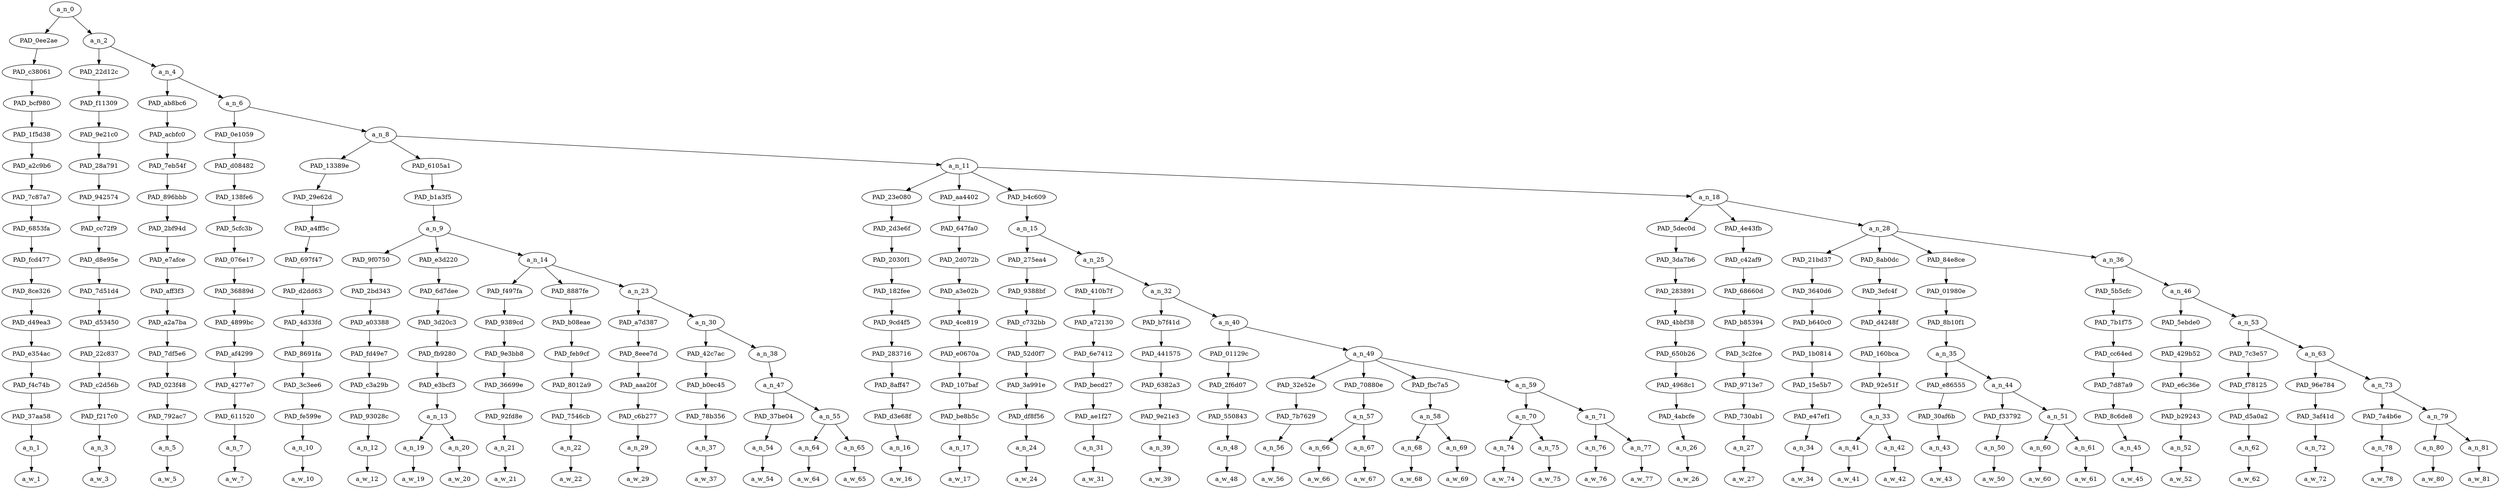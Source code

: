 strict digraph "" {
	a_n_0	[div_dir=1,
		index=0,
		level=15,
		pos="1.6513739691840277,15!",
		text_span="[0, 1, 2, 3, 4, 5, 6, 7, 8, 9, 10, 11, 12, 13, 14, 15, 16, 17, 18, 19, 20, 21, 22, 23, 24, 25, 26, 27, 28, 29, 30, 31, 32, 33, 34, \
35, 36, 37, 38, 39, 40, 41, 42, 43, 44, 45]",
		value=1.00000000];
	PAD_0ee2ae	[div_dir=-1,
		index=0,
		level=14,
		pos="0.0,14!",
		text_span="[0]",
		value=0.06571443];
	a_n_0 -> PAD_0ee2ae;
	a_n_2	[div_dir=1,
		index=1,
		level=14,
		pos="3.3027479383680554,14!",
		text_span="[1, 2, 3, 4, 5, 6, 7, 8, 9, 10, 11, 12, 13, 14, 15, 16, 17, 18, 19, 20, 21, 22, 23, 24, 25, 26, 27, 28, 29, 30, 31, 32, 33, 34, \
35, 36, 37, 38, 39, 40, 41, 42, 43, 44, 45]",
		value=0.93427067];
	a_n_0 -> a_n_2;
	PAD_c38061	[div_dir=-1,
		index=0,
		level=13,
		pos="0.0,13!",
		text_span="[0]",
		value=0.06571443];
	PAD_0ee2ae -> PAD_c38061;
	PAD_bcf980	[div_dir=-1,
		index=0,
		level=12,
		pos="0.0,12!",
		text_span="[0]",
		value=0.06571443];
	PAD_c38061 -> PAD_bcf980;
	PAD_1f5d38	[div_dir=-1,
		index=0,
		level=11,
		pos="0.0,11!",
		text_span="[0]",
		value=0.06571443];
	PAD_bcf980 -> PAD_1f5d38;
	PAD_a2c9b6	[div_dir=-1,
		index=0,
		level=10,
		pos="0.0,10!",
		text_span="[0]",
		value=0.06571443];
	PAD_1f5d38 -> PAD_a2c9b6;
	PAD_7c87a7	[div_dir=-1,
		index=0,
		level=9,
		pos="0.0,9!",
		text_span="[0]",
		value=0.06571443];
	PAD_a2c9b6 -> PAD_7c87a7;
	PAD_6853fa	[div_dir=-1,
		index=0,
		level=8,
		pos="0.0,8!",
		text_span="[0]",
		value=0.06571443];
	PAD_7c87a7 -> PAD_6853fa;
	PAD_fcd477	[div_dir=-1,
		index=0,
		level=7,
		pos="0.0,7!",
		text_span="[0]",
		value=0.06571443];
	PAD_6853fa -> PAD_fcd477;
	PAD_8ce326	[div_dir=-1,
		index=0,
		level=6,
		pos="0.0,6!",
		text_span="[0]",
		value=0.06571443];
	PAD_fcd477 -> PAD_8ce326;
	PAD_d49ea3	[div_dir=-1,
		index=0,
		level=5,
		pos="0.0,5!",
		text_span="[0]",
		value=0.06571443];
	PAD_8ce326 -> PAD_d49ea3;
	PAD_e354ac	[div_dir=-1,
		index=0,
		level=4,
		pos="0.0,4!",
		text_span="[0]",
		value=0.06571443];
	PAD_d49ea3 -> PAD_e354ac;
	PAD_f4c74b	[div_dir=-1,
		index=0,
		level=3,
		pos="0.0,3!",
		text_span="[0]",
		value=0.06571443];
	PAD_e354ac -> PAD_f4c74b;
	PAD_37aa58	[div_dir=-1,
		index=0,
		level=2,
		pos="0.0,2!",
		text_span="[0]",
		value=0.06571443];
	PAD_f4c74b -> PAD_37aa58;
	a_n_1	[div_dir=-1,
		index=0,
		level=1,
		pos="0.0,1!",
		text_span="[0]",
		value=0.06571443];
	PAD_37aa58 -> a_n_1;
	a_w_1	[div_dir=0,
		index=0,
		level=0,
		pos="0,0!",
		text_span="[0]",
		value=lmfao];
	a_n_1 -> a_w_1;
	PAD_22d12c	[div_dir=1,
		index=1,
		level=13,
		pos="1.0,13!",
		text_span="[1]",
		value=0.01518816];
	a_n_2 -> PAD_22d12c;
	a_n_4	[div_dir=1,
		index=2,
		level=13,
		pos="5.605495876736111,13!",
		text_span="[2, 3, 4, 5, 6, 7, 8, 9, 10, 11, 12, 13, 14, 15, 16, 17, 18, 19, 20, 21, 22, 23, 24, 25, 26, 27, 28, 29, 30, 31, 32, 33, 34, 35, \
36, 37, 38, 39, 40, 41, 42, 43, 44, 45]",
		value=0.91906675];
	a_n_2 -> a_n_4;
	PAD_f11309	[div_dir=1,
		index=1,
		level=12,
		pos="1.0,12!",
		text_span="[1]",
		value=0.01518816];
	PAD_22d12c -> PAD_f11309;
	PAD_9e21c0	[div_dir=1,
		index=1,
		level=11,
		pos="1.0,11!",
		text_span="[1]",
		value=0.01518816];
	PAD_f11309 -> PAD_9e21c0;
	PAD_28a791	[div_dir=1,
		index=1,
		level=10,
		pos="1.0,10!",
		text_span="[1]",
		value=0.01518816];
	PAD_9e21c0 -> PAD_28a791;
	PAD_942574	[div_dir=1,
		index=1,
		level=9,
		pos="1.0,9!",
		text_span="[1]",
		value=0.01518816];
	PAD_28a791 -> PAD_942574;
	PAD_cc72f9	[div_dir=1,
		index=1,
		level=8,
		pos="1.0,8!",
		text_span="[1]",
		value=0.01518816];
	PAD_942574 -> PAD_cc72f9;
	PAD_d8e95e	[div_dir=1,
		index=1,
		level=7,
		pos="1.0,7!",
		text_span="[1]",
		value=0.01518816];
	PAD_cc72f9 -> PAD_d8e95e;
	PAD_7d51d4	[div_dir=1,
		index=1,
		level=6,
		pos="1.0,6!",
		text_span="[1]",
		value=0.01518816];
	PAD_d8e95e -> PAD_7d51d4;
	PAD_d53450	[div_dir=1,
		index=1,
		level=5,
		pos="1.0,5!",
		text_span="[1]",
		value=0.01518816];
	PAD_7d51d4 -> PAD_d53450;
	PAD_22c837	[div_dir=1,
		index=1,
		level=4,
		pos="1.0,4!",
		text_span="[1]",
		value=0.01518816];
	PAD_d53450 -> PAD_22c837;
	PAD_c2d56b	[div_dir=1,
		index=1,
		level=3,
		pos="1.0,3!",
		text_span="[1]",
		value=0.01518816];
	PAD_22c837 -> PAD_c2d56b;
	PAD_f217c0	[div_dir=1,
		index=1,
		level=2,
		pos="1.0,2!",
		text_span="[1]",
		value=0.01518816];
	PAD_c2d56b -> PAD_f217c0;
	a_n_3	[div_dir=1,
		index=1,
		level=1,
		pos="1.0,1!",
		text_span="[1]",
		value=0.01518816];
	PAD_f217c0 -> a_n_3;
	a_w_3	[div_dir=0,
		index=1,
		level=0,
		pos="1,0!",
		text_span="[1]",
		value=heard];
	a_n_3 -> a_w_3;
	PAD_ab8bc6	[div_dir=-1,
		index=2,
		level=12,
		pos="2.0,12!",
		text_span="[2]",
		value=0.01369065];
	a_n_4 -> PAD_ab8bc6;
	a_n_6	[div_dir=1,
		index=3,
		level=12,
		pos="9.210991753472221,12!",
		text_span="[3, 4, 5, 6, 7, 8, 9, 10, 11, 12, 13, 14, 15, 16, 17, 18, 19, 20, 21, 22, 23, 24, 25, 26, 27, 28, 29, 30, 31, 32, 33, 34, 35, 36, \
37, 38, 39, 40, 41, 42, 43, 44, 45]",
		value=0.90536048];
	a_n_4 -> a_n_6;
	PAD_acbfc0	[div_dir=-1,
		index=2,
		level=11,
		pos="2.0,11!",
		text_span="[2]",
		value=0.01369065];
	PAD_ab8bc6 -> PAD_acbfc0;
	PAD_7eb54f	[div_dir=-1,
		index=2,
		level=10,
		pos="2.0,10!",
		text_span="[2]",
		value=0.01369065];
	PAD_acbfc0 -> PAD_7eb54f;
	PAD_896bbb	[div_dir=-1,
		index=2,
		level=9,
		pos="2.0,9!",
		text_span="[2]",
		value=0.01369065];
	PAD_7eb54f -> PAD_896bbb;
	PAD_2bf94d	[div_dir=-1,
		index=2,
		level=8,
		pos="2.0,8!",
		text_span="[2]",
		value=0.01369065];
	PAD_896bbb -> PAD_2bf94d;
	PAD_e7afce	[div_dir=-1,
		index=2,
		level=7,
		pos="2.0,7!",
		text_span="[2]",
		value=0.01369065];
	PAD_2bf94d -> PAD_e7afce;
	PAD_aff3f3	[div_dir=-1,
		index=2,
		level=6,
		pos="2.0,6!",
		text_span="[2]",
		value=0.01369065];
	PAD_e7afce -> PAD_aff3f3;
	PAD_a2a7ba	[div_dir=-1,
		index=2,
		level=5,
		pos="2.0,5!",
		text_span="[2]",
		value=0.01369065];
	PAD_aff3f3 -> PAD_a2a7ba;
	PAD_7df5e6	[div_dir=-1,
		index=2,
		level=4,
		pos="2.0,4!",
		text_span="[2]",
		value=0.01369065];
	PAD_a2a7ba -> PAD_7df5e6;
	PAD_023f48	[div_dir=-1,
		index=2,
		level=3,
		pos="2.0,3!",
		text_span="[2]",
		value=0.01369065];
	PAD_7df5e6 -> PAD_023f48;
	PAD_792ac7	[div_dir=-1,
		index=2,
		level=2,
		pos="2.0,2!",
		text_span="[2]",
		value=0.01369065];
	PAD_023f48 -> PAD_792ac7;
	a_n_5	[div_dir=-1,
		index=2,
		level=1,
		pos="2.0,1!",
		text_span="[2]",
		value=0.01369065];
	PAD_792ac7 -> a_n_5;
	a_w_5	[div_dir=0,
		index=2,
		level=0,
		pos="2,0!",
		text_span="[2]",
		value=about];
	a_n_5 -> a_w_5;
	PAD_0e1059	[div_dir=-1,
		index=3,
		level=11,
		pos="3.0,11!",
		text_span="[3]",
		value=0.01112817];
	a_n_6 -> PAD_0e1059;
	a_n_8	[div_dir=1,
		index=4,
		level=11,
		pos="15.421983506944445,11!",
		text_span="[4, 5, 6, 7, 8, 9, 10, 11, 12, 13, 14, 15, 16, 17, 18, 19, 20, 21, 22, 23, 24, 25, 26, 27, 28, 29, 30, 31, 32, 33, 34, 35, 36, 37, \
38, 39, 40, 41, 42, 43, 44, 45]",
		value=0.89421449];
	a_n_6 -> a_n_8;
	PAD_d08482	[div_dir=-1,
		index=3,
		level=10,
		pos="3.0,10!",
		text_span="[3]",
		value=0.01112817];
	PAD_0e1059 -> PAD_d08482;
	PAD_138fe6	[div_dir=-1,
		index=3,
		level=9,
		pos="3.0,9!",
		text_span="[3]",
		value=0.01112817];
	PAD_d08482 -> PAD_138fe6;
	PAD_5cfc3b	[div_dir=-1,
		index=3,
		level=8,
		pos="3.0,8!",
		text_span="[3]",
		value=0.01112817];
	PAD_138fe6 -> PAD_5cfc3b;
	PAD_076e17	[div_dir=-1,
		index=3,
		level=7,
		pos="3.0,7!",
		text_span="[3]",
		value=0.01112817];
	PAD_5cfc3b -> PAD_076e17;
	PAD_36889d	[div_dir=-1,
		index=3,
		level=6,
		pos="3.0,6!",
		text_span="[3]",
		value=0.01112817];
	PAD_076e17 -> PAD_36889d;
	PAD_4899bc	[div_dir=-1,
		index=3,
		level=5,
		pos="3.0,5!",
		text_span="[3]",
		value=0.01112817];
	PAD_36889d -> PAD_4899bc;
	PAD_af4299	[div_dir=-1,
		index=3,
		level=4,
		pos="3.0,4!",
		text_span="[3]",
		value=0.01112817];
	PAD_4899bc -> PAD_af4299;
	PAD_4277e7	[div_dir=-1,
		index=3,
		level=3,
		pos="3.0,3!",
		text_span="[3]",
		value=0.01112817];
	PAD_af4299 -> PAD_4277e7;
	PAD_611520	[div_dir=-1,
		index=3,
		level=2,
		pos="3.0,2!",
		text_span="[3]",
		value=0.01112817];
	PAD_4277e7 -> PAD_611520;
	a_n_7	[div_dir=-1,
		index=3,
		level=1,
		pos="3.0,1!",
		text_span="[3]",
		value=0.01112817];
	PAD_611520 -> a_n_7;
	a_w_7	[div_dir=0,
		index=3,
		level=0,
		pos="3,0!",
		text_span="[3]",
		value=that];
	a_n_7 -> a_w_7;
	PAD_13389e	[div_dir=1,
		index=5,
		level=10,
		pos="14.0,10!",
		text_span="[14]",
		value=0.01009745];
	a_n_8 -> PAD_13389e;
	PAD_6105a1	[div_dir=1,
		index=4,
		level=10,
		pos="5.9375,10!",
		text_span="[4, 5, 6, 7, 8, 9, 10, 11, 12, 13]",
		value=0.11297325];
	a_n_8 -> PAD_6105a1;
	a_n_11	[div_dir=-1,
		index=6,
		level=10,
		pos="26.328450520833336,10!",
		text_span="[15, 16, 17, 18, 19, 20, 21, 22, 23, 24, 25, 26, 27, 28, 29, 30, 31, 32, 33, 34, 35, 36, 37, 38, 39, 40, 41, 42, 43, 44, 45]",
		value=0.77112293];
	a_n_8 -> a_n_11;
	PAD_29e62d	[div_dir=1,
		index=5,
		level=9,
		pos="14.0,9!",
		text_span="[14]",
		value=0.01009745];
	PAD_13389e -> PAD_29e62d;
	PAD_a4ff5c	[div_dir=1,
		index=5,
		level=8,
		pos="14.0,8!",
		text_span="[14]",
		value=0.01009745];
	PAD_29e62d -> PAD_a4ff5c;
	PAD_697f47	[div_dir=1,
		index=7,
		level=7,
		pos="14.0,7!",
		text_span="[14]",
		value=0.01009745];
	PAD_a4ff5c -> PAD_697f47;
	PAD_d2dd63	[div_dir=1,
		index=9,
		level=6,
		pos="14.0,6!",
		text_span="[14]",
		value=0.01009745];
	PAD_697f47 -> PAD_d2dd63;
	PAD_4d33fd	[div_dir=1,
		index=10,
		level=5,
		pos="14.0,5!",
		text_span="[14]",
		value=0.01009745];
	PAD_d2dd63 -> PAD_4d33fd;
	PAD_8691fa	[div_dir=1,
		index=11,
		level=4,
		pos="14.0,4!",
		text_span="[14]",
		value=0.01009745];
	PAD_4d33fd -> PAD_8691fa;
	PAD_3c3ee6	[div_dir=1,
		index=11,
		level=3,
		pos="14.0,3!",
		text_span="[14]",
		value=0.01009745];
	PAD_8691fa -> PAD_3c3ee6;
	PAD_fe599e	[div_dir=1,
		index=12,
		level=2,
		pos="14.0,2!",
		text_span="[14]",
		value=0.01009745];
	PAD_3c3ee6 -> PAD_fe599e;
	a_n_10	[div_dir=1,
		index=14,
		level=1,
		pos="14.0,1!",
		text_span="[14]",
		value=0.01009745];
	PAD_fe599e -> a_n_10;
	a_w_10	[div_dir=0,
		index=14,
		level=0,
		pos="14,0!",
		text_span="[14]",
		value=but];
	a_n_10 -> a_w_10;
	PAD_b1a3f5	[div_dir=1,
		index=4,
		level=9,
		pos="5.9375,9!",
		text_span="[4, 5, 6, 7, 8, 9, 10, 11, 12, 13]",
		value=0.11297325];
	PAD_6105a1 -> PAD_b1a3f5;
	a_n_9	[div_dir=1,
		index=4,
		level=8,
		pos="5.9375,8!",
		text_span="[4, 5, 6, 7, 8, 9, 10, 11, 12, 13]",
		value=0.11297325];
	PAD_b1a3f5 -> a_n_9;
	PAD_9f0750	[div_dir=1,
		index=4,
		level=7,
		pos="4.0,7!",
		text_span="[4]",
		value=0.01005280];
	a_n_9 -> PAD_9f0750;
	PAD_e3d220	[div_dir=-1,
		index=5,
		level=7,
		pos="5.5,7!",
		text_span="[5, 6]",
		value=0.01881982];
	a_n_9 -> PAD_e3d220;
	a_n_14	[div_dir=1,
		index=6,
		level=7,
		pos="8.3125,7!",
		text_span="[7, 8, 9, 10, 11, 12, 13]",
		value=0.08406985];
	a_n_9 -> a_n_14;
	PAD_2bd343	[div_dir=1,
		index=4,
		level=6,
		pos="4.0,6!",
		text_span="[4]",
		value=0.01005280];
	PAD_9f0750 -> PAD_2bd343;
	PAD_a03388	[div_dir=1,
		index=4,
		level=5,
		pos="4.0,5!",
		text_span="[4]",
		value=0.01005280];
	PAD_2bd343 -> PAD_a03388;
	PAD_fd49e7	[div_dir=1,
		index=4,
		level=4,
		pos="4.0,4!",
		text_span="[4]",
		value=0.01005280];
	PAD_a03388 -> PAD_fd49e7;
	PAD_c3a29b	[div_dir=1,
		index=4,
		level=3,
		pos="4.0,3!",
		text_span="[4]",
		value=0.01005280];
	PAD_fd49e7 -> PAD_c3a29b;
	PAD_93028c	[div_dir=1,
		index=4,
		level=2,
		pos="4.0,2!",
		text_span="[4]",
		value=0.01005280];
	PAD_c3a29b -> PAD_93028c;
	a_n_12	[div_dir=1,
		index=4,
		level=1,
		pos="4.0,1!",
		text_span="[4]",
		value=0.01005280];
	PAD_93028c -> a_n_12;
	a_w_12	[div_dir=0,
		index=4,
		level=0,
		pos="4,0!",
		text_span="[4]",
		value=i];
	a_n_12 -> a_w_12;
	PAD_6d7dee	[div_dir=-1,
		index=5,
		level=6,
		pos="5.5,6!",
		text_span="[5, 6]",
		value=0.01881982];
	PAD_e3d220 -> PAD_6d7dee;
	PAD_3d20c3	[div_dir=-1,
		index=5,
		level=5,
		pos="5.5,5!",
		text_span="[5, 6]",
		value=0.01881982];
	PAD_6d7dee -> PAD_3d20c3;
	PAD_fb9280	[div_dir=-1,
		index=5,
		level=4,
		pos="5.5,4!",
		text_span="[5, 6]",
		value=0.01881982];
	PAD_3d20c3 -> PAD_fb9280;
	PAD_e3bcf3	[div_dir=-1,
		index=5,
		level=3,
		pos="5.5,3!",
		text_span="[5, 6]",
		value=0.01881982];
	PAD_fb9280 -> PAD_e3bcf3;
	a_n_13	[div_dir=-1,
		index=5,
		level=2,
		pos="5.5,2!",
		text_span="[5, 6]",
		value=0.01881982];
	PAD_e3bcf3 -> a_n_13;
	a_n_19	[div_dir=1,
		index=5,
		level=1,
		pos="5.0,1!",
		text_span="[5]",
		value=0.00884613];
	a_n_13 -> a_n_19;
	a_n_20	[div_dir=-1,
		index=6,
		level=1,
		pos="6.0,1!",
		text_span="[6]",
		value=0.00997283];
	a_n_13 -> a_n_20;
	a_w_19	[div_dir=0,
		index=5,
		level=0,
		pos="5,0!",
		text_span="[5]",
		value=just];
	a_n_19 -> a_w_19;
	a_w_20	[div_dir=0,
		index=6,
		level=0,
		pos="6,0!",
		text_span="[6]",
		value=about1];
	a_n_20 -> a_w_20;
	PAD_f497fa	[div_dir=-1,
		index=6,
		level=6,
		pos="7.0,6!",
		text_span="[7]",
		value=0.01113573];
	a_n_14 -> PAD_f497fa;
	PAD_8887fe	[div_dir=1,
		index=7,
		level=6,
		pos="8.0,6!",
		text_span="[8]",
		value=0.01029638];
	a_n_14 -> PAD_8887fe;
	a_n_23	[div_dir=1,
		index=8,
		level=6,
		pos="9.9375,6!",
		text_span="[9, 10, 11, 12, 13]",
		value=0.06260556];
	a_n_14 -> a_n_23;
	PAD_9389cd	[div_dir=-1,
		index=6,
		level=5,
		pos="7.0,5!",
		text_span="[7]",
		value=0.01113573];
	PAD_f497fa -> PAD_9389cd;
	PAD_9e3bb8	[div_dir=-1,
		index=6,
		level=4,
		pos="7.0,4!",
		text_span="[7]",
		value=0.01113573];
	PAD_9389cd -> PAD_9e3bb8;
	PAD_36699e	[div_dir=-1,
		index=6,
		level=3,
		pos="7.0,3!",
		text_span="[7]",
		value=0.01113573];
	PAD_9e3bb8 -> PAD_36699e;
	PAD_92fd8e	[div_dir=-1,
		index=6,
		level=2,
		pos="7.0,2!",
		text_span="[7]",
		value=0.01113573];
	PAD_36699e -> PAD_92fd8e;
	a_n_21	[div_dir=-1,
		index=7,
		level=1,
		pos="7.0,1!",
		text_span="[7]",
		value=0.01113573];
	PAD_92fd8e -> a_n_21;
	a_w_21	[div_dir=0,
		index=7,
		level=0,
		pos="7,0!",
		text_span="[7]",
		value=fell];
	a_n_21 -> a_w_21;
	PAD_b08eae	[div_dir=1,
		index=7,
		level=5,
		pos="8.0,5!",
		text_span="[8]",
		value=0.01029638];
	PAD_8887fe -> PAD_b08eae;
	PAD_feb9cf	[div_dir=1,
		index=7,
		level=4,
		pos="8.0,4!",
		text_span="[8]",
		value=0.01029638];
	PAD_b08eae -> PAD_feb9cf;
	PAD_8012a9	[div_dir=1,
		index=7,
		level=3,
		pos="8.0,3!",
		text_span="[8]",
		value=0.01029638];
	PAD_feb9cf -> PAD_8012a9;
	PAD_7546cb	[div_dir=1,
		index=7,
		level=2,
		pos="8.0,2!",
		text_span="[8]",
		value=0.01029638];
	PAD_8012a9 -> PAD_7546cb;
	a_n_22	[div_dir=1,
		index=8,
		level=1,
		pos="8.0,1!",
		text_span="[8]",
		value=0.01029638];
	PAD_7546cb -> a_n_22;
	a_w_22	[div_dir=0,
		index=8,
		level=0,
		pos="8,0!",
		text_span="[8]",
		value=over];
	a_n_22 -> a_w_22;
	PAD_a7d387	[div_dir=1,
		index=8,
		level=5,
		pos="9.0,5!",
		text_span="[9]",
		value=0.00922010];
	a_n_23 -> PAD_a7d387;
	a_n_30	[div_dir=1,
		index=9,
		level=5,
		pos="10.875,5!",
		text_span="[10, 11, 12, 13]",
		value=0.05333828];
	a_n_23 -> a_n_30;
	PAD_8eee7d	[div_dir=1,
		index=8,
		level=4,
		pos="9.0,4!",
		text_span="[9]",
		value=0.00922010];
	PAD_a7d387 -> PAD_8eee7d;
	PAD_aaa20f	[div_dir=1,
		index=8,
		level=3,
		pos="9.0,3!",
		text_span="[9]",
		value=0.00922010];
	PAD_8eee7d -> PAD_aaa20f;
	PAD_c6b277	[div_dir=1,
		index=8,
		level=2,
		pos="9.0,2!",
		text_span="[9]",
		value=0.00922010];
	PAD_aaa20f -> PAD_c6b277;
	a_n_29	[div_dir=1,
		index=9,
		level=1,
		pos="9.0,1!",
		text_span="[9]",
		value=0.00922010];
	PAD_c6b277 -> a_n_29;
	a_w_29	[div_dir=0,
		index=9,
		level=0,
		pos="9,0!",
		text_span="[9]",
		value=from];
	a_n_29 -> a_w_29;
	PAD_42c7ac	[div_dir=-1,
		index=9,
		level=4,
		pos="10.0,4!",
		text_span="[10]",
		value=0.01925379];
	a_n_30 -> PAD_42c7ac;
	a_n_38	[div_dir=1,
		index=10,
		level=4,
		pos="11.75,4!",
		text_span="[11, 12, 13]",
		value=0.03404160];
	a_n_30 -> a_n_38;
	PAD_b0ec45	[div_dir=-1,
		index=9,
		level=3,
		pos="10.0,3!",
		text_span="[10]",
		value=0.01925379];
	PAD_42c7ac -> PAD_b0ec45;
	PAD_78b356	[div_dir=-1,
		index=9,
		level=2,
		pos="10.0,2!",
		text_span="[10]",
		value=0.01925379];
	PAD_b0ec45 -> PAD_78b356;
	a_n_37	[div_dir=-1,
		index=10,
		level=1,
		pos="10.0,1!",
		text_span="[10]",
		value=0.01925379];
	PAD_78b356 -> a_n_37;
	a_w_37	[div_dir=0,
		index=10,
		level=0,
		pos="10,0!",
		text_span="[10]",
		value=laughter];
	a_n_37 -> a_w_37;
	a_n_47	[div_dir=1,
		index=10,
		level=3,
		pos="11.75,3!",
		text_span="[11, 12, 13]",
		value=0.03397082];
	a_n_38 -> a_n_47;
	PAD_37be04	[div_dir=1,
		index=10,
		level=2,
		pos="11.0,2!",
		text_span="[11]",
		value=0.01059705];
	a_n_47 -> PAD_37be04;
	a_n_55	[div_dir=1,
		index=11,
		level=2,
		pos="12.5,2!",
		text_span="[12, 13]",
		value=0.02330300];
	a_n_47 -> a_n_55;
	a_n_54	[div_dir=1,
		index=11,
		level=1,
		pos="11.0,1!",
		text_span="[11]",
		value=0.01059705];
	PAD_37be04 -> a_n_54;
	a_w_54	[div_dir=0,
		index=11,
		level=0,
		pos="11,0!",
		text_span="[11]",
		value=i1];
	a_n_54 -> a_w_54;
	a_n_64	[div_dir=1,
		index=12,
		level=1,
		pos="12.0,1!",
		text_span="[12]",
		value=0.01059808];
	a_n_55 -> a_n_64;
	a_n_65	[div_dir=1,
		index=13,
		level=1,
		pos="13.0,1!",
		text_span="[13]",
		value=0.01263186];
	a_n_55 -> a_n_65;
	a_w_64	[div_dir=0,
		index=12,
		level=0,
		pos="12,0!",
		text_span="[12]",
		value=am];
	a_n_64 -> a_w_64;
	a_w_65	[div_dir=0,
		index=13,
		level=0,
		pos="13,0!",
		text_span="[13]",
		value=sorry];
	a_n_65 -> a_w_65;
	PAD_23e080	[div_dir=1,
		index=7,
		level=9,
		pos="28.0,9!",
		text_span="[28]",
		value=0.01459654];
	a_n_11 -> PAD_23e080;
	PAD_aa4402	[div_dir=-1,
		index=8,
		level=9,
		pos="29.0,9!",
		text_span="[29]",
		value=0.01392411];
	a_n_11 -> PAD_aa4402;
	PAD_b4c609	[div_dir=-1,
		index=6,
		level=9,
		pos="16.1171875,9!",
		text_span="[15, 16, 17, 18, 19, 20, 21, 22, 23, 24, 25, 26, 27]",
		value=0.46420937];
	a_n_11 -> PAD_b4c609;
	a_n_18	[div_dir=1,
		index=9,
		level=9,
		pos="32.196614583333336,9!",
		text_span="[30, 31, 32, 33, 34, 35, 36, 37, 38, 39, 40, 41, 42, 43, 44, 45]",
		value=0.27839113];
	a_n_11 -> a_n_18;
	PAD_2d3e6f	[div_dir=1,
		index=7,
		level=8,
		pos="28.0,8!",
		text_span="[28]",
		value=0.01459654];
	PAD_23e080 -> PAD_2d3e6f;
	PAD_2030f1	[div_dir=1,
		index=10,
		level=7,
		pos="28.0,7!",
		text_span="[28]",
		value=0.01459654];
	PAD_2d3e6f -> PAD_2030f1;
	PAD_182fee	[div_dir=1,
		index=13,
		level=6,
		pos="28.0,6!",
		text_span="[28]",
		value=0.01459654];
	PAD_2030f1 -> PAD_182fee;
	PAD_9cd4f5	[div_dir=1,
		index=15,
		level=5,
		pos="28.0,5!",
		text_span="[28]",
		value=0.01459654];
	PAD_182fee -> PAD_9cd4f5;
	PAD_283716	[div_dir=1,
		index=17,
		level=4,
		pos="28.0,4!",
		text_span="[28]",
		value=0.01459654];
	PAD_9cd4f5 -> PAD_283716;
	PAD_8aff47	[div_dir=1,
		index=20,
		level=3,
		pos="28.0,3!",
		text_span="[28]",
		value=0.01459654];
	PAD_283716 -> PAD_8aff47;
	PAD_d3e68f	[div_dir=1,
		index=22,
		level=2,
		pos="28.0,2!",
		text_span="[28]",
		value=0.01459654];
	PAD_8aff47 -> PAD_d3e68f;
	a_n_16	[div_dir=1,
		index=28,
		level=1,
		pos="28.0,1!",
		text_span="[28]",
		value=0.01459654];
	PAD_d3e68f -> a_n_16;
	a_w_16	[div_dir=0,
		index=28,
		level=0,
		pos="28,0!",
		text_span="[28]",
		value=then];
	a_n_16 -> a_w_16;
	PAD_647fa0	[div_dir=-1,
		index=8,
		level=8,
		pos="29.0,8!",
		text_span="[29]",
		value=0.01392411];
	PAD_aa4402 -> PAD_647fa0;
	PAD_2d072b	[div_dir=-1,
		index=11,
		level=7,
		pos="29.0,7!",
		text_span="[29]",
		value=0.01392411];
	PAD_647fa0 -> PAD_2d072b;
	PAD_a3e02b	[div_dir=-1,
		index=14,
		level=6,
		pos="29.0,6!",
		text_span="[29]",
		value=0.01392411];
	PAD_2d072b -> PAD_a3e02b;
	PAD_4ce819	[div_dir=-1,
		index=16,
		level=5,
		pos="29.0,5!",
		text_span="[29]",
		value=0.01392411];
	PAD_a3e02b -> PAD_4ce819;
	PAD_e0670a	[div_dir=-1,
		index=18,
		level=4,
		pos="29.0,4!",
		text_span="[29]",
		value=0.01392411];
	PAD_4ce819 -> PAD_e0670a;
	PAD_107baf	[div_dir=-1,
		index=21,
		level=3,
		pos="29.0,3!",
		text_span="[29]",
		value=0.01392411];
	PAD_e0670a -> PAD_107baf;
	PAD_be8b5c	[div_dir=-1,
		index=23,
		level=2,
		pos="29.0,2!",
		text_span="[29]",
		value=0.01392411];
	PAD_107baf -> PAD_be8b5c;
	a_n_17	[div_dir=-1,
		index=29,
		level=1,
		pos="29.0,1!",
		text_span="[29]",
		value=0.01392411];
	PAD_be8b5c -> a_n_17;
	a_w_17	[div_dir=0,
		index=29,
		level=0,
		pos="29,0!",
		text_span="[29]",
		value=they];
	a_n_17 -> a_w_17;
	a_n_15	[div_dir=-1,
		index=6,
		level=8,
		pos="16.1171875,8!",
		text_span="[15, 16, 17, 18, 19, 20, 21, 22, 23, 24, 25, 26, 27]",
		value=0.46420937];
	PAD_b4c609 -> a_n_15;
	PAD_275ea4	[div_dir=1,
		index=8,
		level=7,
		pos="15.0,7!",
		text_span="[15]",
		value=0.01049058];
	a_n_15 -> PAD_275ea4;
	a_n_25	[div_dir=-1,
		index=9,
		level=7,
		pos="17.234375,7!",
		text_span="[16, 17, 18, 19, 20, 21, 22, 23, 24, 25, 26, 27]",
		value=0.45363591];
	a_n_15 -> a_n_25;
	PAD_9388bf	[div_dir=1,
		index=10,
		level=6,
		pos="15.0,6!",
		text_span="[15]",
		value=0.01049058];
	PAD_275ea4 -> PAD_9388bf;
	PAD_c732bb	[div_dir=1,
		index=11,
		level=5,
		pos="15.0,5!",
		text_span="[15]",
		value=0.01049058];
	PAD_9388bf -> PAD_c732bb;
	PAD_52d0f7	[div_dir=1,
		index=12,
		level=4,
		pos="15.0,4!",
		text_span="[15]",
		value=0.01049058];
	PAD_c732bb -> PAD_52d0f7;
	PAD_3a991e	[div_dir=1,
		index=12,
		level=3,
		pos="15.0,3!",
		text_span="[15]",
		value=0.01049058];
	PAD_52d0f7 -> PAD_3a991e;
	PAD_df8f56	[div_dir=1,
		index=13,
		level=2,
		pos="15.0,2!",
		text_span="[15]",
		value=0.01049058];
	PAD_3a991e -> PAD_df8f56;
	a_n_24	[div_dir=1,
		index=15,
		level=1,
		pos="15.0,1!",
		text_span="[15]",
		value=0.01049058];
	PAD_df8f56 -> a_n_24;
	a_w_24	[div_dir=0,
		index=15,
		level=0,
		pos="15,0!",
		text_span="[15]",
		value=if];
	a_n_24 -> a_w_24;
	PAD_410b7f	[div_dir=1,
		index=11,
		level=6,
		pos="16.0,6!",
		text_span="[16]",
		value=0.01441654];
	a_n_25 -> PAD_410b7f;
	a_n_32	[div_dir=-1,
		index=12,
		level=6,
		pos="18.46875,6!",
		text_span="[17, 18, 19, 20, 21, 22, 23, 24, 25, 26, 27]",
		value=0.43911895];
	a_n_25 -> a_n_32;
	PAD_a72130	[div_dir=1,
		index=12,
		level=5,
		pos="16.0,5!",
		text_span="[16]",
		value=0.01441654];
	PAD_410b7f -> PAD_a72130;
	PAD_6e7412	[div_dir=1,
		index=13,
		level=4,
		pos="16.0,4!",
		text_span="[16]",
		value=0.01441654];
	PAD_a72130 -> PAD_6e7412;
	PAD_becd27	[div_dir=1,
		index=13,
		level=3,
		pos="16.0,3!",
		text_span="[16]",
		value=0.01441654];
	PAD_6e7412 -> PAD_becd27;
	PAD_ae1f27	[div_dir=1,
		index=14,
		level=2,
		pos="16.0,2!",
		text_span="[16]",
		value=0.01441654];
	PAD_becd27 -> PAD_ae1f27;
	a_n_31	[div_dir=1,
		index=16,
		level=1,
		pos="16.0,1!",
		text_span="[16]",
		value=0.01441654];
	PAD_ae1f27 -> a_n_31;
	a_w_31	[div_dir=0,
		index=16,
		level=0,
		pos="16,0!",
		text_span="[16]",
		value=someone];
	a_n_31 -> a_w_31;
	PAD_b7f41d	[div_dir=1,
		index=13,
		level=5,
		pos="17.0,5!",
		text_span="[17]",
		value=0.00994670];
	a_n_32 -> PAD_b7f41d;
	a_n_40	[div_dir=-1,
		index=14,
		level=5,
		pos="19.9375,5!",
		text_span="[18, 19, 20, 21, 22, 23, 24, 25, 26, 27]",
		value=0.42906186];
	a_n_32 -> a_n_40;
	PAD_441575	[div_dir=1,
		index=14,
		level=4,
		pos="17.0,4!",
		text_span="[17]",
		value=0.00994670];
	PAD_b7f41d -> PAD_441575;
	PAD_6382a3	[div_dir=1,
		index=14,
		level=3,
		pos="17.0,3!",
		text_span="[17]",
		value=0.00994670];
	PAD_441575 -> PAD_6382a3;
	PAD_9e21e3	[div_dir=1,
		index=15,
		level=2,
		pos="17.0,2!",
		text_span="[17]",
		value=0.00994670];
	PAD_6382a3 -> PAD_9e21e3;
	a_n_39	[div_dir=1,
		index=17,
		level=1,
		pos="17.0,1!",
		text_span="[17]",
		value=0.00994670];
	PAD_9e21e3 -> a_n_39;
	a_w_39	[div_dir=0,
		index=17,
		level=0,
		pos="17,0!",
		text_span="[17]",
		value=can];
	a_n_39 -> a_w_39;
	PAD_01129c	[div_dir=1,
		index=15,
		level=4,
		pos="18.0,4!",
		text_span="[18]",
		value=0.01168855];
	a_n_40 -> PAD_01129c;
	a_n_49	[div_dir=-1,
		index=16,
		level=4,
		pos="21.875,4!",
		text_span="[19, 20, 21, 22, 23, 24, 25, 26, 27]",
		value=0.41724881];
	a_n_40 -> a_n_49;
	PAD_2f6d07	[div_dir=1,
		index=15,
		level=3,
		pos="18.0,3!",
		text_span="[18]",
		value=0.01168855];
	PAD_01129c -> PAD_2f6d07;
	PAD_550843	[div_dir=1,
		index=16,
		level=2,
		pos="18.0,2!",
		text_span="[18]",
		value=0.01168855];
	PAD_2f6d07 -> PAD_550843;
	a_n_48	[div_dir=1,
		index=18,
		level=1,
		pos="18.0,1!",
		text_span="[18]",
		value=0.01168855];
	PAD_550843 -> a_n_48;
	a_w_48	[div_dir=0,
		index=18,
		level=0,
		pos="18,0!",
		text_span="[18]",
		value=get];
	a_n_48 -> a_w_48;
	PAD_32e52e	[div_dir=1,
		index=16,
		level=3,
		pos="19.0,3!",
		text_span="[19]",
		value=0.03062298];
	a_n_49 -> PAD_32e52e;
	PAD_70880e	[div_dir=1,
		index=17,
		level=3,
		pos="20.5,3!",
		text_span="[20, 21]",
		value=0.04946595];
	a_n_49 -> PAD_70880e;
	PAD_fbc7a5	[div_dir=-1,
		index=18,
		level=3,
		pos="22.5,3!",
		text_span="[22, 23]",
		value=0.05959996];
	a_n_49 -> PAD_fbc7a5;
	a_n_59	[div_dir=-1,
		index=19,
		level=3,
		pos="25.5,3!",
		text_span="[24, 25, 26, 27]",
		value=0.27742070];
	a_n_49 -> a_n_59;
	PAD_7b7629	[div_dir=1,
		index=17,
		level=2,
		pos="19.0,2!",
		text_span="[19]",
		value=0.03062298];
	PAD_32e52e -> PAD_7b7629;
	a_n_56	[div_dir=1,
		index=19,
		level=1,
		pos="19.0,1!",
		text_span="[19]",
		value=0.03062298];
	PAD_7b7629 -> a_n_56;
	a_w_56	[div_dir=0,
		index=19,
		level=0,
		pos="19,0!",
		text_span="[19]",
		value=banned];
	a_n_56 -> a_w_56;
	a_n_57	[div_dir=1,
		index=18,
		level=2,
		pos="20.5,2!",
		text_span="[20, 21]",
		value=0.04946595];
	PAD_70880e -> a_n_57;
	a_n_66	[div_dir=-1,
		index=20,
		level=1,
		pos="20.0,1!",
		text_span="[20]",
		value=0.01353044];
	a_n_57 -> a_n_66;
	a_n_67	[div_dir=1,
		index=21,
		level=1,
		pos="21.0,1!",
		text_span="[21]",
		value=0.03588240];
	a_n_57 -> a_n_67;
	a_w_66	[div_dir=0,
		index=20,
		level=0,
		pos="20,0!",
		text_span="[20]",
		value=on];
	a_n_66 -> a_w_66;
	a_w_67	[div_dir=0,
		index=21,
		level=0,
		pos="21,0!",
		text_span="[21]",
		value=twitter];
	a_n_67 -> a_w_67;
	a_n_58	[div_dir=-1,
		index=19,
		level=2,
		pos="22.5,2!",
		text_span="[22, 23]",
		value=0.05959996];
	PAD_fbc7a5 -> a_n_58;
	a_n_68	[div_dir=1,
		index=22,
		level=1,
		pos="22.0,1!",
		text_span="[22]",
		value=0.03195263];
	a_n_58 -> a_n_68;
	a_n_69	[div_dir=-1,
		index=23,
		level=1,
		pos="23.0,1!",
		text_span="[23]",
		value=0.02762701];
	a_n_58 -> a_n_69;
	a_w_68	[div_dir=0,
		index=22,
		level=0,
		pos="22,0!",
		text_span="[22]",
		value=for];
	a_n_68 -> a_w_68;
	a_w_69	[div_dir=0,
		index=23,
		level=0,
		pos="23,0!",
		text_span="[23]",
		value=off];
	a_n_69 -> a_w_69;
	a_n_70	[div_dir=-1,
		index=20,
		level=2,
		pos="24.5,2!",
		text_span="[24, 25]",
		value=0.17852170];
	a_n_59 -> a_n_70;
	a_n_71	[div_dir=-1,
		index=21,
		level=2,
		pos="26.5,2!",
		text_span="[26, 27]",
		value=0.09865397];
	a_n_59 -> a_n_71;
	a_n_74	[div_dir=-1,
		index=24,
		level=1,
		pos="24.0,1!",
		text_span="[24]",
		value=0.03933194];
	a_n_70 -> a_n_74;
	a_n_75	[div_dir=-1,
		index=25,
		level=1,
		pos="25.0,1!",
		text_span="[25]",
		value=0.13897701];
	a_n_70 -> a_n_75;
	a_w_74	[div_dir=0,
		index=24,
		level=0,
		pos="24,0!",
		text_span="[24]",
		value=the];
	a_n_74 -> a_w_74;
	a_w_75	[div_dir=0,
		index=25,
		level=0,
		pos="25,0!",
		text_span="[25]",
		value=reservation];
	a_n_75 -> a_w_75;
	a_n_76	[div_dir=1,
		index=26,
		level=1,
		pos="26.0,1!",
		text_span="[26]",
		value=0.04661660];
	a_n_71 -> a_n_76;
	a_n_77	[div_dir=-1,
		index=27,
		level=1,
		pos="27.0,1!",
		text_span="[27]",
		value=0.05190331];
	a_n_71 -> a_n_77;
	a_w_76	[div_dir=0,
		index=26,
		level=0,
		pos="26,0!",
		text_span="[26]",
		value=thought];
	a_n_76 -> a_w_76;
	a_w_77	[div_dir=0,
		index=27,
		level=0,
		pos="27,0!",
		text_span="[27]",
		value=crimes];
	a_n_77 -> a_w_77;
	PAD_5dec0d	[div_dir=1,
		index=9,
		level=8,
		pos="30.0,8!",
		text_span="[30]",
		value=0.01169741];
	a_n_18 -> PAD_5dec0d;
	PAD_4e43fb	[div_dir=-1,
		index=10,
		level=8,
		pos="31.0,8!",
		text_span="[31]",
		value=0.01053065];
	a_n_18 -> PAD_4e43fb;
	a_n_28	[div_dir=1,
		index=11,
		level=8,
		pos="35.58984375,8!",
		text_span="[32, 33, 34, 35, 36, 37, 38, 39, 40, 41, 42, 43, 44, 45]",
		value=0.25609757];
	a_n_18 -> a_n_28;
	PAD_3da7b6	[div_dir=1,
		index=12,
		level=7,
		pos="30.0,7!",
		text_span="[30]",
		value=0.01169741];
	PAD_5dec0d -> PAD_3da7b6;
	PAD_283891	[div_dir=1,
		index=15,
		level=6,
		pos="30.0,6!",
		text_span="[30]",
		value=0.01169741];
	PAD_3da7b6 -> PAD_283891;
	PAD_4bbf38	[div_dir=1,
		index=17,
		level=5,
		pos="30.0,5!",
		text_span="[30]",
		value=0.01169741];
	PAD_283891 -> PAD_4bbf38;
	PAD_650b26	[div_dir=1,
		index=19,
		level=4,
		pos="30.0,4!",
		text_span="[30]",
		value=0.01169741];
	PAD_4bbf38 -> PAD_650b26;
	PAD_4968c1	[div_dir=1,
		index=22,
		level=3,
		pos="30.0,3!",
		text_span="[30]",
		value=0.01169741];
	PAD_650b26 -> PAD_4968c1;
	PAD_4abcfe	[div_dir=1,
		index=24,
		level=2,
		pos="30.0,2!",
		text_span="[30]",
		value=0.01169741];
	PAD_4968c1 -> PAD_4abcfe;
	a_n_26	[div_dir=1,
		index=30,
		level=1,
		pos="30.0,1!",
		text_span="[30]",
		value=0.01169741];
	PAD_4abcfe -> a_n_26;
	a_w_26	[div_dir=0,
		index=30,
		level=0,
		pos="30,0!",
		text_span="[30]",
		value=can1];
	a_n_26 -> a_w_26;
	PAD_c42af9	[div_dir=-1,
		index=13,
		level=7,
		pos="31.0,7!",
		text_span="[31]",
		value=0.01053065];
	PAD_4e43fb -> PAD_c42af9;
	PAD_68660d	[div_dir=-1,
		index=16,
		level=6,
		pos="31.0,6!",
		text_span="[31]",
		value=0.01053065];
	PAD_c42af9 -> PAD_68660d;
	PAD_b85394	[div_dir=-1,
		index=18,
		level=5,
		pos="31.0,5!",
		text_span="[31]",
		value=0.01053065];
	PAD_68660d -> PAD_b85394;
	PAD_3c2fce	[div_dir=-1,
		index=20,
		level=4,
		pos="31.0,4!",
		text_span="[31]",
		value=0.01053065];
	PAD_b85394 -> PAD_3c2fce;
	PAD_9713e7	[div_dir=-1,
		index=23,
		level=3,
		pos="31.0,3!",
		text_span="[31]",
		value=0.01053065];
	PAD_3c2fce -> PAD_9713e7;
	PAD_730ab1	[div_dir=-1,
		index=25,
		level=2,
		pos="31.0,2!",
		text_span="[31]",
		value=0.01053065];
	PAD_9713e7 -> PAD_730ab1;
	a_n_27	[div_dir=-1,
		index=31,
		level=1,
		pos="31.0,1!",
		text_span="[31]",
		value=0.01053065];
	PAD_730ab1 -> a_n_27;
	a_w_27	[div_dir=0,
		index=31,
		level=0,
		pos="31,0!",
		text_span="[31]",
		value=not];
	a_n_27 -> a_w_27;
	PAD_21bd37	[div_dir=1,
		index=15,
		level=7,
		pos="34.0,7!",
		text_span="[34]",
		value=0.02752776];
	a_n_28 -> PAD_21bd37;
	PAD_8ab0dc	[div_dir=1,
		index=14,
		level=7,
		pos="32.5,7!",
		text_span="[32, 33]",
		value=0.02408847];
	a_n_28 -> PAD_8ab0dc;
	PAD_84e8ce	[div_dir=1,
		index=16,
		level=7,
		pos="35.875,7!",
		text_span="[35, 36, 37, 38]",
		value=0.09190744];
	a_n_28 -> PAD_84e8ce;
	a_n_36	[div_dir=-1,
		index=17,
		level=7,
		pos="39.984375,7!",
		text_span="[39, 40, 41, 42, 43, 44, 45]",
		value=0.11250619];
	a_n_28 -> a_n_36;
	PAD_3640d6	[div_dir=1,
		index=18,
		level=6,
		pos="34.0,6!",
		text_span="[34]",
		value=0.02752776];
	PAD_21bd37 -> PAD_3640d6;
	PAD_b640c0	[div_dir=1,
		index=20,
		level=5,
		pos="34.0,5!",
		text_span="[34]",
		value=0.02752776];
	PAD_3640d6 -> PAD_b640c0;
	PAD_1b0814	[div_dir=1,
		index=22,
		level=4,
		pos="34.0,4!",
		text_span="[34]",
		value=0.02752776];
	PAD_b640c0 -> PAD_1b0814;
	PAD_15e5b7	[div_dir=1,
		index=25,
		level=3,
		pos="34.0,3!",
		text_span="[34]",
		value=0.02752776];
	PAD_1b0814 -> PAD_15e5b7;
	PAD_e47ef1	[div_dir=1,
		index=27,
		level=2,
		pos="34.0,2!",
		text_span="[34]",
		value=0.02752776];
	PAD_15e5b7 -> PAD_e47ef1;
	a_n_34	[div_dir=1,
		index=34,
		level=1,
		pos="34.0,1!",
		text_span="[34]",
		value=0.02752776];
	PAD_e47ef1 -> a_n_34;
	a_w_34	[div_dir=0,
		index=34,
		level=0,
		pos="34,0!",
		text_span="[34]",
		value=and];
	a_n_34 -> a_w_34;
	PAD_3efc4f	[div_dir=1,
		index=17,
		level=6,
		pos="32.5,6!",
		text_span="[32, 33]",
		value=0.02408847];
	PAD_8ab0dc -> PAD_3efc4f;
	PAD_d4248f	[div_dir=1,
		index=19,
		level=5,
		pos="32.5,5!",
		text_span="[32, 33]",
		value=0.02408847];
	PAD_3efc4f -> PAD_d4248f;
	PAD_160bca	[div_dir=1,
		index=21,
		level=4,
		pos="32.5,4!",
		text_span="[32, 33]",
		value=0.02408847];
	PAD_d4248f -> PAD_160bca;
	PAD_92e51f	[div_dir=1,
		index=24,
		level=3,
		pos="32.5,3!",
		text_span="[32, 33]",
		value=0.02408847];
	PAD_160bca -> PAD_92e51f;
	a_n_33	[div_dir=1,
		index=26,
		level=2,
		pos="32.5,2!",
		text_span="[32, 33]",
		value=0.02408847];
	PAD_92e51f -> a_n_33;
	a_n_41	[div_dir=1,
		index=32,
		level=1,
		pos="32.0,1!",
		text_span="[32]",
		value=0.01344178];
	a_n_33 -> a_n_41;
	a_n_42	[div_dir=1,
		index=33,
		level=1,
		pos="33.0,1!",
		text_span="[33]",
		value=0.01063037];
	a_n_33 -> a_n_42;
	a_w_41	[div_dir=0,
		index=32,
		level=0,
		pos="32,0!",
		text_span="[32]",
		value=sit];
	a_n_41 -> a_w_41;
	a_w_42	[div_dir=0,
		index=33,
		level=0,
		pos="33,0!",
		text_span="[33]",
		value=there];
	a_n_42 -> a_w_42;
	PAD_01980e	[div_dir=1,
		index=19,
		level=6,
		pos="35.875,6!",
		text_span="[35, 36, 37, 38]",
		value=0.09190744];
	PAD_84e8ce -> PAD_01980e;
	PAD_8b10f1	[div_dir=1,
		index=21,
		level=5,
		pos="35.875,5!",
		text_span="[35, 36, 37, 38]",
		value=0.09190744];
	PAD_01980e -> PAD_8b10f1;
	a_n_35	[div_dir=1,
		index=23,
		level=4,
		pos="35.875,4!",
		text_span="[35, 36, 37, 38]",
		value=0.09190744];
	PAD_8b10f1 -> a_n_35;
	PAD_e86555	[div_dir=-1,
		index=26,
		level=3,
		pos="35.0,3!",
		text_span="[35]",
		value=0.02214468];
	a_n_35 -> PAD_e86555;
	a_n_44	[div_dir=1,
		index=27,
		level=3,
		pos="36.75,3!",
		text_span="[36, 37, 38]",
		value=0.06962253];
	a_n_35 -> a_n_44;
	PAD_30af6b	[div_dir=-1,
		index=28,
		level=2,
		pos="35.0,2!",
		text_span="[35]",
		value=0.02214468];
	PAD_e86555 -> PAD_30af6b;
	a_n_43	[div_dir=-1,
		index=35,
		level=1,
		pos="35.0,1!",
		text_span="[35]",
		value=0.02214468];
	PAD_30af6b -> a_n_43;
	a_w_43	[div_dir=0,
		index=35,
		level=0,
		pos="35,0!",
		text_span="[35]",
		value=bitch];
	a_n_43 -> a_w_43;
	PAD_f33792	[div_dir=1,
		index=29,
		level=2,
		pos="36.0,2!",
		text_span="[36]",
		value=0.01295601];
	a_n_44 -> PAD_f33792;
	a_n_51	[div_dir=1,
		index=30,
		level=2,
		pos="37.5,2!",
		text_span="[37, 38]",
		value=0.05643079];
	a_n_44 -> a_n_51;
	a_n_50	[div_dir=1,
		index=36,
		level=1,
		pos="36.0,1!",
		text_span="[36]",
		value=0.01295601];
	PAD_f33792 -> a_n_50;
	a_w_50	[div_dir=0,
		index=36,
		level=0,
		pos="36,0!",
		text_span="[36]",
		value=about2];
	a_n_50 -> a_w_50;
	a_n_60	[div_dir=1,
		index=37,
		level=1,
		pos="37.0,1!",
		text_span="[37]",
		value=0.01514211];
	a_n_51 -> a_n_60;
	a_n_61	[div_dir=1,
		index=38,
		level=1,
		pos="38.0,1!",
		text_span="[38]",
		value=0.04102471];
	a_n_51 -> a_n_61;
	a_w_60	[div_dir=0,
		index=37,
		level=0,
		pos="37,0!",
		text_span="[37]",
		value=another];
	a_n_60 -> a_w_60;
	a_w_61	[div_dir=0,
		index=38,
		level=0,
		pos="38,0!",
		text_span="[38]",
		value=user];
	a_n_61 -> a_w_61;
	PAD_5b5cfc	[div_dir=-1,
		index=20,
		level=6,
		pos="39.0,6!",
		text_span="[39]",
		value=0.01701639];
	a_n_36 -> PAD_5b5cfc;
	a_n_46	[div_dir=-1,
		index=21,
		level=6,
		pos="40.96875,6!",
		text_span="[40, 41, 42, 43, 44, 45]",
		value=0.09546675];
	a_n_36 -> a_n_46;
	PAD_7b1f75	[div_dir=-1,
		index=22,
		level=5,
		pos="39.0,5!",
		text_span="[39]",
		value=0.01701639];
	PAD_5b5cfc -> PAD_7b1f75;
	PAD_cc64ed	[div_dir=-1,
		index=24,
		level=4,
		pos="39.0,4!",
		text_span="[39]",
		value=0.01701639];
	PAD_7b1f75 -> PAD_cc64ed;
	PAD_7d87a9	[div_dir=-1,
		index=28,
		level=3,
		pos="39.0,3!",
		text_span="[39]",
		value=0.01701639];
	PAD_cc64ed -> PAD_7d87a9;
	PAD_8c6de8	[div_dir=-1,
		index=31,
		level=2,
		pos="39.0,2!",
		text_span="[39]",
		value=0.01701639];
	PAD_7d87a9 -> PAD_8c6de8;
	a_n_45	[div_dir=-1,
		index=39,
		level=1,
		pos="39.0,1!",
		text_span="[39]",
		value=0.01701639];
	PAD_8c6de8 -> a_n_45;
	a_w_45	[div_dir=0,
		index=39,
		level=0,
		pos="39,0!",
		text_span="[39]",
		value=regardless];
	a_n_45 -> a_w_45;
	PAD_5ebde0	[div_dir=-1,
		index=23,
		level=5,
		pos="40.0,5!",
		text_span="[40]",
		value=0.00981576];
	a_n_46 -> PAD_5ebde0;
	a_n_53	[div_dir=-1,
		index=24,
		level=5,
		pos="41.9375,5!",
		text_span="[41, 42, 43, 44, 45]",
		value=0.08564193];
	a_n_46 -> a_n_53;
	PAD_429b52	[div_dir=-1,
		index=25,
		level=4,
		pos="40.0,4!",
		text_span="[40]",
		value=0.00981576];
	PAD_5ebde0 -> PAD_429b52;
	PAD_e6c36e	[div_dir=-1,
		index=29,
		level=3,
		pos="40.0,3!",
		text_span="[40]",
		value=0.00981576];
	PAD_429b52 -> PAD_e6c36e;
	PAD_b29243	[div_dir=-1,
		index=32,
		level=2,
		pos="40.0,2!",
		text_span="[40]",
		value=0.00981576];
	PAD_e6c36e -> PAD_b29243;
	a_n_52	[div_dir=-1,
		index=40,
		level=1,
		pos="40.0,1!",
		text_span="[40]",
		value=0.00981576];
	PAD_b29243 -> a_n_52;
	a_w_52	[div_dir=0,
		index=40,
		level=0,
		pos="40,0!",
		text_span="[40]",
		value=of];
	a_n_52 -> a_w_52;
	PAD_7c3e57	[div_dir=-1,
		index=26,
		level=4,
		pos="41.0,4!",
		text_span="[41]",
		value=0.01099801];
	a_n_53 -> PAD_7c3e57;
	a_n_63	[div_dir=1,
		index=27,
		level=4,
		pos="42.875,4!",
		text_span="[42, 43, 44, 45]",
		value=0.07464258];
	a_n_53 -> a_n_63;
	PAD_f78125	[div_dir=-1,
		index=30,
		level=3,
		pos="41.0,3!",
		text_span="[41]",
		value=0.01099801];
	PAD_7c3e57 -> PAD_f78125;
	PAD_d5a0a2	[div_dir=-1,
		index=33,
		level=2,
		pos="41.0,2!",
		text_span="[41]",
		value=0.01099801];
	PAD_f78125 -> PAD_d5a0a2;
	a_n_62	[div_dir=-1,
		index=41,
		level=1,
		pos="41.0,1!",
		text_span="[41]",
		value=0.01099801];
	PAD_d5a0a2 -> a_n_62;
	a_w_62	[div_dir=0,
		index=41,
		level=0,
		pos="41,0!",
		text_span="[41]",
		value=who];
	a_n_62 -> a_w_62;
	PAD_96e784	[div_dir=1,
		index=31,
		level=3,
		pos="42.0,3!",
		text_span="[42]",
		value=0.00962241];
	a_n_63 -> PAD_96e784;
	a_n_73	[div_dir=-1,
		index=32,
		level=3,
		pos="43.75,3!",
		text_span="[43, 44, 45]",
		value=0.06501756];
	a_n_63 -> a_n_73;
	PAD_3af41d	[div_dir=1,
		index=34,
		level=2,
		pos="42.0,2!",
		text_span="[42]",
		value=0.00962241];
	PAD_96e784 -> PAD_3af41d;
	a_n_72	[div_dir=1,
		index=42,
		level=1,
		pos="42.0,1!",
		text_span="[42]",
		value=0.00962241];
	PAD_3af41d -> a_n_72;
	a_w_72	[div_dir=0,
		index=42,
		level=0,
		pos="42,0!",
		text_span="[42]",
		value=it];
	a_n_72 -> a_w_72;
	PAD_7a4b6e	[div_dir=1,
		index=35,
		level=2,
		pos="43.0,2!",
		text_span="[43]",
		value=0.01332444];
	a_n_73 -> PAD_7a4b6e;
	a_n_79	[div_dir=-1,
		index=36,
		level=2,
		pos="44.5,2!",
		text_span="[44, 45]",
		value=0.05168560];
	a_n_73 -> a_n_79;
	a_n_78	[div_dir=1,
		index=43,
		level=1,
		pos="43.0,1!",
		text_span="[43]",
		value=0.01332444];
	PAD_7a4b6e -> a_n_78;
	a_w_78	[div_dir=0,
		index=43,
		level=0,
		pos="43,0!",
		text_span="[43]",
		value=is];
	a_n_78 -> a_w_78;
	a_n_80	[div_dir=1,
		index=44,
		level=1,
		pos="44.0,1!",
		text_span="[44]",
		value=0.02895334];
	a_n_79 -> a_n_80;
	a_n_81	[div_dir=-1,
		index=45,
		level=1,
		pos="45.0,1!",
		text_span="[45]",
		value=0.02272267];
	a_n_79 -> a_n_81;
	a_w_80	[div_dir=0,
		index=44,
		level=0,
		pos="44,0!",
		text_span="[44]",
		value=banning];
	a_n_80 -> a_w_80;
	a_w_81	[div_dir=0,
		index=45,
		level=0,
		pos="45,0!",
		text_span="[45]",
		value=them];
	a_n_81 -> a_w_81;
}
